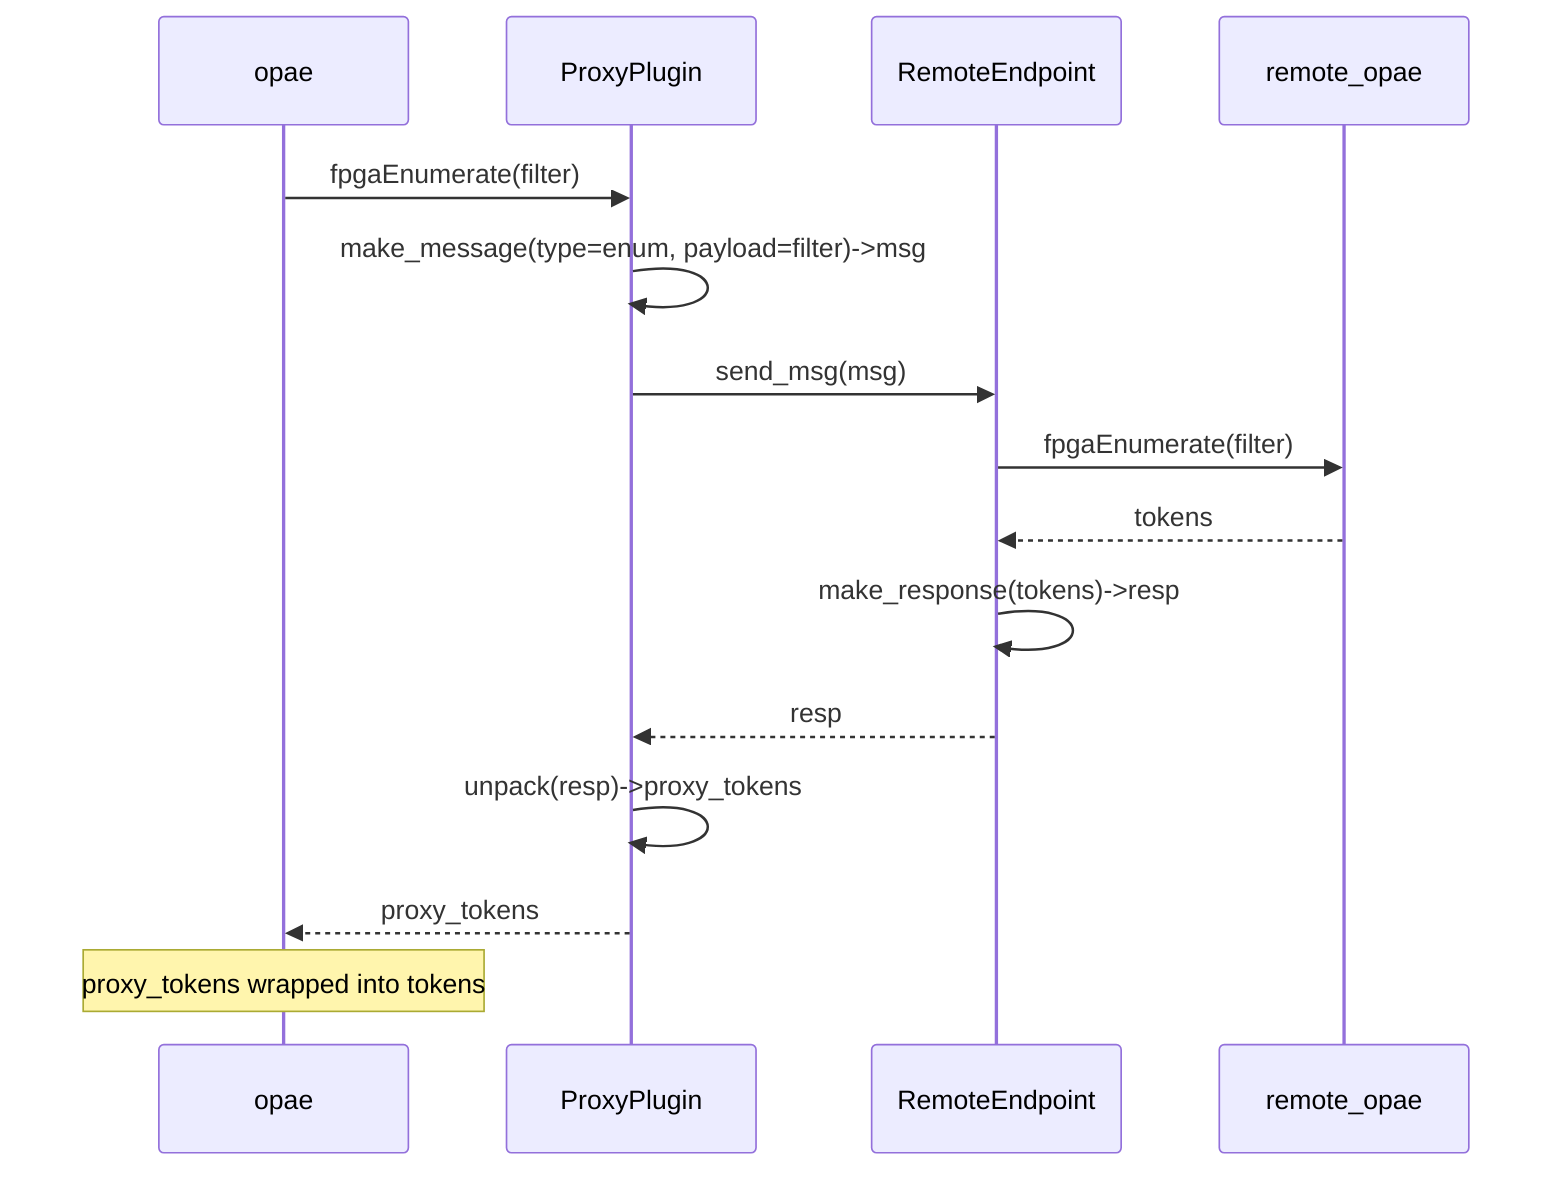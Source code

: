 sequenceDiagram
    participant opae
    participant ProxyPlugin
    opae->>ProxyPlugin: fpgaEnumerate(filter)
    ProxyPlugin->>ProxyPlugin: make_message(type=enum, payload=filter)->msg
    ProxyPlugin->>RemoteEndpoint: send_msg(msg)
    RemoteEndpoint->>remote_opae: fpgaEnumerate(filter)
    remote_opae-->>RemoteEndpoint: tokens
    RemoteEndpoint->>RemoteEndpoint:make_response(tokens)->resp
    RemoteEndpoint-->>ProxyPlugin:resp
    ProxyPlugin->>ProxyPlugin: unpack(resp)->proxy_tokens
    ProxyPlugin-->>opae: proxy_tokens
    Note over opae: proxy_tokens wrapped into tokens